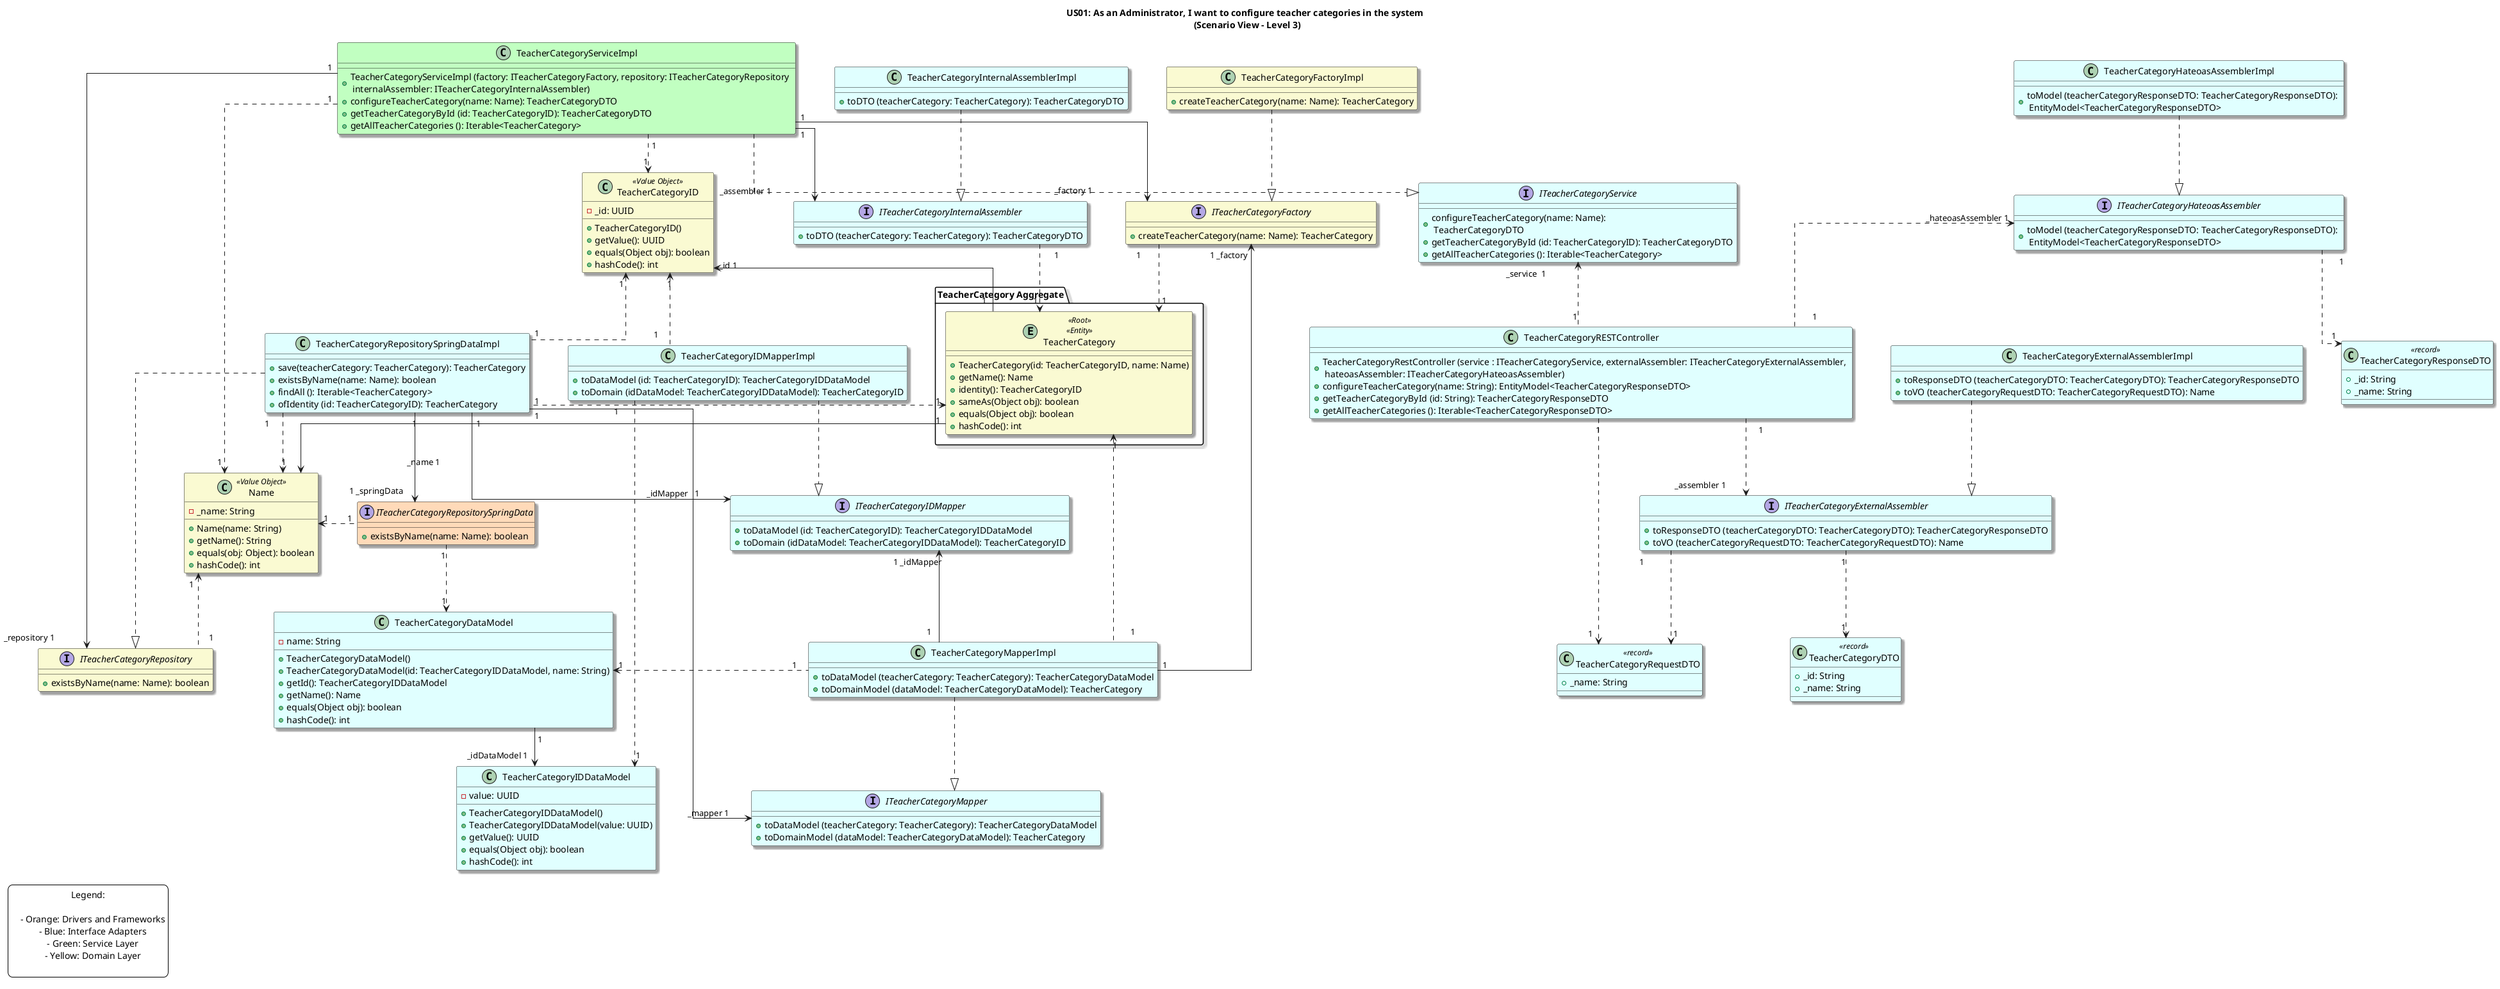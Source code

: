 @startuml

title US01: As an Administrator, I want to configure teacher categories in the system \n (Scenario View - Level 3)

skinparam backgroundColor white
skinparam ranksep 60
skinparam nodesep 60
skinparam linetype ortho
skinparam defaultTextAlignment center
skinparam shadowing true

legend left
Legend:

    - Orange: Drivers and Frameworks
    - Blue: Interface Adapters
    - Green: Service Layer
    - Yellow: Domain Layer

end legend


' ======= CONTROLLER =======

class TeacherCategoryRESTController #E0FFFF{
      + TeacherCategoryRestController (service : ITeacherCategoryService, externalAssembler: ITeacherCategoryExternalAssembler, \n hateoasAssembler: ITeacherCategoryHateoasAssembler)
      + configureTeacherCategory(name: String): EntityModel<TeacherCategoryResponseDTO>
      + getTeacherCategoryById (id: String): TeacherCategoryResponseDTO
      + getAllTeacherCategories (): Iterable<TeacherCategoryResponseDTO>
}

' ======= SERVICE =======

interface ITeacherCategoryService #E0FFFF{
    + configureTeacherCategory(name: Name): \n TeacherCategoryDTO
    + getTeacherCategoryById (id: TeacherCategoryID): TeacherCategoryDTO
    + getAllTeacherCategories (): Iterable<TeacherCategory>
}

class TeacherCategoryServiceImpl #C1FFC1{
    + TeacherCategoryServiceImpl (factory: ITeacherCategoryFactory, repository: ITeacherCategoryRepository \n internalAssembler: ITeacherCategoryInternalAssembler)
    + configureTeacherCategory(name: Name): TeacherCategoryDTO
    + getTeacherCategoryById (id: TeacherCategoryID): TeacherCategoryDTO
    + getAllTeacherCategories (): Iterable<TeacherCategory>
}

' ======= REPOSITORY =======

interface ITeacherCategoryRepository #FAFAD2{
   + existsByName(name: Name): boolean
}

class TeacherCategoryRepositorySpringDataImpl #E0FFFF {
   + save(teacherCategory: TeacherCategory): TeacherCategory
   + existsByName(name: Name): boolean
   + findAll (): Iterable<TeacherCategory>
   + ofIdentity (id: TeacherCategoryID): TeacherCategory
}

interface ITeacherCategoryRepositorySpringData #FFDAB9{
   + existsByName(name: Name): boolean
}

' ======= FACTORY =======

interface ITeacherCategoryFactory  	#FAFAD2{
  + createTeacherCategory(name: Name): TeacherCategory
}

class TeacherCategoryFactoryImpl #FAFAD2{
  + createTeacherCategory(name: Name): TeacherCategory
}

' ======= AGGREGATE =======

package "TeacherCategory Aggregate"  {
    entity TeacherCategory <<Root>> <<Entity>> #FAFAD2{
      + TeacherCategory(id: TeacherCategoryID, name: Name)
      + getName(): Name
      + identity(): TeacherCategoryID
      + sameAs(Object obj): boolean
      + equals(Object obj): boolean
      + hashCode(): int
    }
}

' ======= VALUE OBJECTS =======

class Name <<Value Object>> #FAFAD2{
  - _name: String
  + Name(name: String)
  + getName(): String
  + equals(obj: Object): boolean
  + hashCode(): int
}

class TeacherCategoryID <<Value Object>> #FAFAD2{
   - _id: UUID
   + TeacherCategoryID()
   + getValue(): UUID
   + equals(Object obj): boolean
   + hashCode(): int
}

' ======= DATAMODEL =======

class TeacherCategoryDataModel #E0FFFF{
   - name: String
   + TeacherCategoryDataModel()
   + TeacherCategoryDataModel(id: TeacherCategoryIDDataModel, name: String)
   + getId(): TeacherCategoryIDDataModel
   + getName(): Name
   + equals(Object obj): boolean
   + hashCode(): int
}

class TeacherCategoryIDDataModel #E0FFFF {
   - value: UUID
   + TeacherCategoryIDDataModel()
   + TeacherCategoryIDDataModel(value: UUID)
   + getValue(): UUID
   + equals(Object obj): boolean
   + hashCode(): int
}

' ======= MAPPERS =======

interface ITeacherCategoryIDMapper #E0FFFF{
   + toDataModel (id: TeacherCategoryID): TeacherCategoryIDDataModel
   + toDomain (idDataModel: TeacherCategoryIDDataModel): TeacherCategoryID
}

class TeacherCategoryIDMapperImpl #E0FFFF{
   + toDataModel (id: TeacherCategoryID): TeacherCategoryIDDataModel
   + toDomain (idDataModel: TeacherCategoryIDDataModel): TeacherCategoryID
}

interface ITeacherCategoryMapper #E0FFFF{
   + toDataModel (teacherCategory: TeacherCategory): TeacherCategoryDataModel
   + toDomainModel (dataModel: TeacherCategoryDataModel): TeacherCategory
}

class TeacherCategoryMapperImpl #E0FFFF{
   + toDataModel (teacherCategory: TeacherCategory): TeacherCategoryDataModel
   + toDomainModel (dataModel: TeacherCategoryDataModel): TeacherCategory
}


' ======= DTO =======

class TeacherCategoryResponseDTO <<record>> #E0FFFF {
    + _id: String
    + _name: String
}

class TeacherCategoryDTO <<record>> #E0FFFF {
    + _id: String
    + _name: String
}

class TeacherCategoryRequestDTO <<record>> #E0FFFF {
    + _name: String
}

' ======= Assembler =======

interface ITeacherCategoryInternalAssembler #E0FFFF  {
    + toDTO (teacherCategory: TeacherCategory): TeacherCategoryDTO
}

class TeacherCategoryInternalAssemblerImpl #E0FFFF {
    + toDTO (teacherCategory: TeacherCategory): TeacherCategoryDTO
}

interface ITeacherCategoryExternalAssembler #E0FFFF  {
    + toResponseDTO (teacherCategoryDTO: TeacherCategoryDTO): TeacherCategoryResponseDTO
    + toVO (teacherCategoryRequestDTO: TeacherCategoryRequestDTO): Name
}

class TeacherCategoryExternalAssemblerImpl #E0FFFF {
    + toResponseDTO (teacherCategoryDTO: TeacherCategoryDTO): TeacherCategoryResponseDTO
    + toVO (teacherCategoryRequestDTO: TeacherCategoryRequestDTO): Name
}

interface ITeacherCategoryHateoasAssembler #E0FFFF  {
    + toModel (teacherCategoryResponseDTO: TeacherCategoryResponseDTO): \n EntityModel<TeacherCategoryResponseDTO>
}

class TeacherCategoryHateoasAssemblerImpl #E0FFFF {
    + toModel (teacherCategoryResponseDTO: TeacherCategoryResponseDTO): \n EntityModel<TeacherCategoryResponseDTO>
}

' ======= NAVIGABILITY =======

TeacherCategoryRESTController "1" .u.> "_service  1             " ITeacherCategoryService
TeacherCategoryRESTController "1" ..> "1" TeacherCategoryRequestDTO
TeacherCategoryRESTController "1"..> "_assembler 1" ITeacherCategoryExternalAssembler
TeacherCategoryRESTController "1".u.> "_hateoasAssembler 1" ITeacherCategoryHateoasAssembler
TeacherCategoryHateoasAssemblerImpl ..|> ITeacherCategoryHateoasAssembler
ITeacherCategoryHateoasAssembler "1" ..> "1" TeacherCategoryResponseDTO

TeacherCategoryExternalAssemblerImpl ..|> ITeacherCategoryExternalAssembler
ITeacherCategoryExternalAssembler "1"..> "1" TeacherCategoryDTO
ITeacherCategoryExternalAssembler "1"..> "1" TeacherCategoryRequestDTO

TeacherCategoryServiceImpl ..|> ITeacherCategoryService
TeacherCategoryServiceImpl "1"--> "_factory 1             " ITeacherCategoryFactory
TeacherCategoryServiceImpl "1" --> "_repository 1        " ITeacherCategoryRepository
TeacherCategoryServiceImpl "1" --> "_assembler 1        " ITeacherCategoryInternalAssembler
TeacherCategoryServiceImpl "1" ..> "1" TeacherCategoryID
TeacherCategoryServiceImpl "1" ..> "1" Name
TeacherCategoryInternalAssemblerImpl ..|> ITeacherCategoryInternalAssembler

ITeacherCategoryInternalAssembler "1"..> "1" TeacherCategory

TeacherCategoryFactoryImpl..|> ITeacherCategoryFactory
ITeacherCategoryFactory "1"..> "1" TeacherCategory

TeacherCategoryRepositorySpringDataImpl ..|> ITeacherCategoryRepository
TeacherCategoryRepositorySpringDataImpl "1"-u-> "1 _springData" ITeacherCategoryRepositorySpringData
TeacherCategoryRepositorySpringDataImpl "1".u.> "1" TeacherCategory
TeacherCategoryRepositorySpringDataImpl "1".u.> "1" TeacherCategoryID
TeacherCategoryRepositorySpringDataImpl "1"..> "1" Name
TeacherCategoryRepositorySpringDataImpl "1"-u-> "_mapper 1        " ITeacherCategoryMapper
TeacherCategoryRepositorySpringDataImpl "1" -->"   _idMapper   1            " ITeacherCategoryIDMapper
ITeacherCategoryRepositorySpringData "1" ..> "1" TeacherCategoryDataModel
ITeacherCategoryRepositorySpringData "1" .l.> "1" Name
ITeacherCategoryRepository "1" .u.> "1" Name

TeacherCategoryMapperImpl ..|> ITeacherCategoryMapper
TeacherCategoryIDMapperImpl ..|> ITeacherCategoryIDMapper
TeacherCategoryIDMapperImpl "1" ..> "1 " TeacherCategoryIDDataModel
TeacherCategoryIDMapperImpl "1" .u.> "1"  TeacherCategoryID
TeacherCategoryMapperImpl "1   ".l.> "1   " TeacherCategoryDataModel
TeacherCategoryMapperImpl "1".l.> "1" TeacherCategory
TeacherCategoryMapperImpl "1" -u-> "1 _factory" ITeacherCategoryFactory
TeacherCategoryMapperImpl "1" -u-> "1 _idMapper" ITeacherCategoryIDMapper

TeacherCategoryDataModel "1" --> "_idDataModel 1 "TeacherCategoryIDDataModel

TeacherCategory "1"-u-> "                                            _name 1"Name
TeacherCategory "1"-l-> "_id 1    "TeacherCategoryID

@enduml
